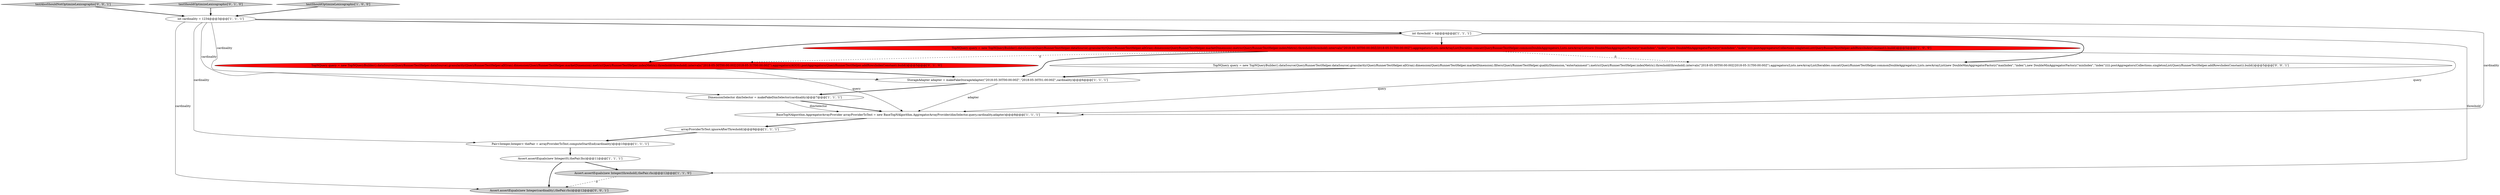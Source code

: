 digraph {
15 [style = filled, label = "testAlsoShouldNotOptimizeLexicographic['0', '0', '1']", fillcolor = lightgray, shape = diamond image = "AAA0AAABBB3BBB"];
12 [style = filled, label = "testShouldOptimizeLexicographic['0', '1', '0']", fillcolor = lightgray, shape = diamond image = "AAA0AAABBB2BBB"];
7 [style = filled, label = "BaseTopNAlgorithm.AggregatorArrayProvider arrayProviderToTest = new BaseTopNAlgorithm.AggregatorArrayProvider(dimSelector,query,cardinality,adapter)@@@8@@@['1', '1', '1']", fillcolor = white, shape = ellipse image = "AAA0AAABBB1BBB"];
11 [style = filled, label = "TopNQuery query = new TopNQueryBuilder().dataSource(QueryRunnerTestHelper.dataSource).granularity(QueryRunnerTestHelper.allGran).dimension(QueryRunnerTestHelper.marketDimension).metric(QueryRunnerTestHelper.indexMetric).threshold(threshold).intervals(\"2018-05-30T00:00:00Z/2018-05-31T00:00:00Z\").aggregators(AGGS).postAggregators(QueryRunnerTestHelper.addRowsIndexConstant).build()@@@5@@@['0', '1', '0']", fillcolor = red, shape = ellipse image = "AAA1AAABBB2BBB"];
13 [style = filled, label = "Assert.assertEquals(new Integer(cardinality),thePair.rhs)@@@12@@@['0', '0', '1']", fillcolor = lightgray, shape = ellipse image = "AAA0AAABBB3BBB"];
14 [style = filled, label = "TopNQuery query = new TopNQueryBuilder().dataSource(QueryRunnerTestHelper.dataSource).granularity(QueryRunnerTestHelper.allGran).dimension(QueryRunnerTestHelper.marketDimension).filters(QueryRunnerTestHelper.qualityDimension,\"entertainment\").metric(QueryRunnerTestHelper.indexMetric).threshold(threshold).intervals(\"2018-05-30T00:00:00Z/2018-05-31T00:00:00Z\").aggregators(Lists.newArrayList(Iterables.concat(QueryRunnerTestHelper.commonDoubleAggregators,Lists.newArrayList(new DoubleMaxAggregatorFactory(\"maxIndex\",\"index\"),new DoubleMinAggregatorFactory(\"minIndex\",\"index\"))))).postAggregators(Collections.singletonList(QueryRunnerTestHelper.addRowsIndexConstant)).build()@@@5@@@['0', '0', '1']", fillcolor = white, shape = ellipse image = "AAA0AAABBB3BBB"];
10 [style = filled, label = "Assert.assertEquals(new Integer(0),thePair.lhs)@@@11@@@['1', '1', '1']", fillcolor = white, shape = ellipse image = "AAA0AAABBB1BBB"];
1 [style = filled, label = "Pair<Integer,Integer> thePair = arrayProviderToTest.computeStartEnd(cardinality)@@@10@@@['1', '1', '1']", fillcolor = white, shape = ellipse image = "AAA0AAABBB1BBB"];
5 [style = filled, label = "int threshold = 4@@@4@@@['1', '1', '1']", fillcolor = white, shape = ellipse image = "AAA0AAABBB1BBB"];
6 [style = filled, label = "arrayProviderToTest.ignoreAfterThreshold()@@@9@@@['1', '1', '1']", fillcolor = white, shape = ellipse image = "AAA0AAABBB1BBB"];
8 [style = filled, label = "TopNQuery query = new TopNQueryBuilder().dataSource(QueryRunnerTestHelper.dataSource).granularity(QueryRunnerTestHelper.allGran).dimension(QueryRunnerTestHelper.marketDimension).metric(QueryRunnerTestHelper.indexMetric).threshold(threshold).intervals(\"2018-05-30T00:00:00Z/2018-05-31T00:00:00Z\").aggregators(Lists.newArrayList(Iterables.concat(QueryRunnerTestHelper.commonDoubleAggregators,Lists.newArrayList(new DoubleMaxAggregatorFactory(\"maxIndex\",\"index\"),new DoubleMinAggregatorFactory(\"minIndex\",\"index\"))))).postAggregators(Collections.singletonList(QueryRunnerTestHelper.addRowsIndexConstant)).build()@@@5@@@['1', '0', '0']", fillcolor = red, shape = ellipse image = "AAA1AAABBB1BBB"];
4 [style = filled, label = "testShouldOptimizeLexicographic['1', '0', '0']", fillcolor = lightgray, shape = diamond image = "AAA0AAABBB1BBB"];
0 [style = filled, label = "StorageAdapter adapter = makeFakeStorageAdapter(\"2018-05-30T00:00:00Z\",\"2018-05-30T01:00:00Z\",cardinality)@@@6@@@['1', '1', '1']", fillcolor = white, shape = ellipse image = "AAA0AAABBB1BBB"];
9 [style = filled, label = "DimensionSelector dimSelector = makeFakeDimSelector(cardinality)@@@7@@@['1', '1', '1']", fillcolor = white, shape = ellipse image = "AAA0AAABBB1BBB"];
2 [style = filled, label = "Assert.assertEquals(new Integer(threshold),thePair.rhs)@@@12@@@['1', '1', '0']", fillcolor = lightgray, shape = ellipse image = "AAA0AAABBB1BBB"];
3 [style = filled, label = "int cardinality = 1234@@@3@@@['1', '1', '1']", fillcolor = white, shape = ellipse image = "AAA0AAABBB1BBB"];
3->1 [style = solid, label="cardinality"];
3->9 [style = solid, label="cardinality"];
5->8 [style = bold, label=""];
4->3 [style = bold, label=""];
0->9 [style = bold, label=""];
9->7 [style = solid, label="dimSelector"];
5->2 [style = solid, label="threshold"];
0->7 [style = solid, label="adapter"];
3->0 [style = solid, label="cardinality"];
5->14 [style = bold, label=""];
3->13 [style = solid, label="cardinality"];
8->14 [style = dashed, label="0"];
9->7 [style = bold, label=""];
15->3 [style = bold, label=""];
3->7 [style = solid, label="cardinality"];
8->7 [style = solid, label="query"];
11->7 [style = solid, label="query"];
8->0 [style = bold, label=""];
6->1 [style = bold, label=""];
14->7 [style = solid, label="query"];
3->5 [style = bold, label=""];
11->0 [style = bold, label=""];
14->0 [style = bold, label=""];
10->13 [style = bold, label=""];
2->13 [style = dashed, label="0"];
7->6 [style = bold, label=""];
10->2 [style = bold, label=""];
5->11 [style = bold, label=""];
12->3 [style = bold, label=""];
8->11 [style = dashed, label="0"];
1->10 [style = bold, label=""];
}
